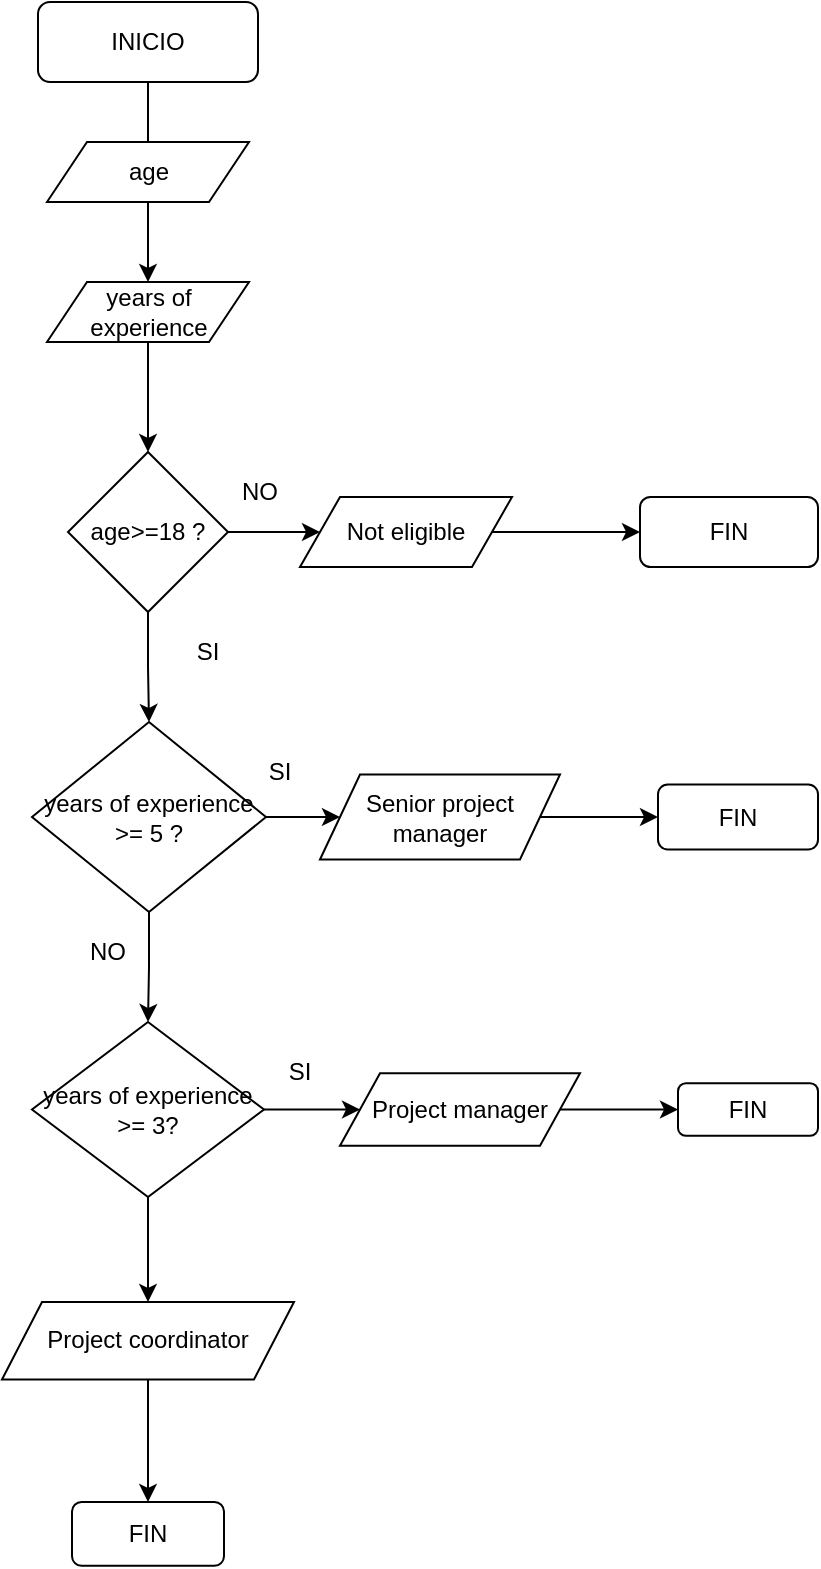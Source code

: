 <mxfile version="24.4.0" type="github">
  <diagram id="TAjg3plOnlYs0avojOYH" name="EXERCISE-13">
    <mxGraphModel dx="1120" dy="434" grid="1" gridSize="10" guides="1" tooltips="1" connect="1" arrows="1" fold="1" page="1" pageScale="1" pageWidth="827" pageHeight="1169" math="0" shadow="0">
      <root>
        <mxCell id="0" />
        <mxCell id="1" parent="0" />
        <mxCell id="K8NPNxDs3kmQBRjw_y13-3" value="" style="edgeStyle=orthogonalEdgeStyle;rounded=0;orthogonalLoop=1;jettySize=auto;html=1;" parent="1" source="ftaZzOt1HhGIfBfh_Q-P-1" target="K8NPNxDs3kmQBRjw_y13-2" edge="1">
          <mxGeometry relative="1" as="geometry" />
        </mxCell>
        <mxCell id="ftaZzOt1HhGIfBfh_Q-P-1" value="INICIO" style="rounded=1;whiteSpace=wrap;html=1;" parent="1" vertex="1">
          <mxGeometry x="359" y="40" width="110" height="40" as="geometry" />
        </mxCell>
        <mxCell id="K8NPNxDs3kmQBRjw_y13-1" value="age" style="shape=parallelogram;perimeter=parallelogramPerimeter;whiteSpace=wrap;html=1;fixedSize=1;" parent="1" vertex="1">
          <mxGeometry x="363.5" y="110" width="101" height="30" as="geometry" />
        </mxCell>
        <mxCell id="KXCqL8sGunZgtVlbEVoh-2" value="" style="edgeStyle=orthogonalEdgeStyle;rounded=0;orthogonalLoop=1;jettySize=auto;html=1;" parent="1" source="K8NPNxDs3kmQBRjw_y13-2" target="KXCqL8sGunZgtVlbEVoh-1" edge="1">
          <mxGeometry relative="1" as="geometry" />
        </mxCell>
        <mxCell id="K8NPNxDs3kmQBRjw_y13-2" value="years of experience" style="shape=parallelogram;perimeter=parallelogramPerimeter;whiteSpace=wrap;html=1;fixedSize=1;" parent="1" vertex="1">
          <mxGeometry x="363.5" y="180" width="101" height="30" as="geometry" />
        </mxCell>
        <mxCell id="KXCqL8sGunZgtVlbEVoh-4" value="" style="edgeStyle=orthogonalEdgeStyle;rounded=0;orthogonalLoop=1;jettySize=auto;html=1;" parent="1" source="KXCqL8sGunZgtVlbEVoh-1" target="KXCqL8sGunZgtVlbEVoh-3" edge="1">
          <mxGeometry relative="1" as="geometry" />
        </mxCell>
        <mxCell id="KXCqL8sGunZgtVlbEVoh-10" value="" style="edgeStyle=orthogonalEdgeStyle;rounded=0;orthogonalLoop=1;jettySize=auto;html=1;" parent="1" source="KXCqL8sGunZgtVlbEVoh-1" target="KXCqL8sGunZgtVlbEVoh-9" edge="1">
          <mxGeometry relative="1" as="geometry" />
        </mxCell>
        <mxCell id="KXCqL8sGunZgtVlbEVoh-1" value="age&amp;gt;=18 ?" style="rhombus;whiteSpace=wrap;html=1;" parent="1" vertex="1">
          <mxGeometry x="374" y="265" width="80" height="80" as="geometry" />
        </mxCell>
        <mxCell id="KXCqL8sGunZgtVlbEVoh-6" value="" style="edgeStyle=orthogonalEdgeStyle;rounded=0;orthogonalLoop=1;jettySize=auto;html=1;" parent="1" source="KXCqL8sGunZgtVlbEVoh-3" target="KXCqL8sGunZgtVlbEVoh-5" edge="1">
          <mxGeometry relative="1" as="geometry" />
        </mxCell>
        <mxCell id="KXCqL8sGunZgtVlbEVoh-12" value="" style="edgeStyle=orthogonalEdgeStyle;rounded=0;orthogonalLoop=1;jettySize=auto;html=1;" parent="1" source="KXCqL8sGunZgtVlbEVoh-3" target="KXCqL8sGunZgtVlbEVoh-11" edge="1">
          <mxGeometry relative="1" as="geometry" />
        </mxCell>
        <mxCell id="KXCqL8sGunZgtVlbEVoh-3" value="years of experience &amp;gt;= 5 ?" style="rhombus;whiteSpace=wrap;html=1;" parent="1" vertex="1">
          <mxGeometry x="356" y="400" width="117" height="95" as="geometry" />
        </mxCell>
        <mxCell id="KXCqL8sGunZgtVlbEVoh-8" value="" style="edgeStyle=orthogonalEdgeStyle;rounded=0;orthogonalLoop=1;jettySize=auto;html=1;" parent="1" source="KXCqL8sGunZgtVlbEVoh-5" target="KXCqL8sGunZgtVlbEVoh-7" edge="1">
          <mxGeometry relative="1" as="geometry" />
        </mxCell>
        <mxCell id="KXCqL8sGunZgtVlbEVoh-14" value="" style="edgeStyle=orthogonalEdgeStyle;rounded=0;orthogonalLoop=1;jettySize=auto;html=1;" parent="1" source="KXCqL8sGunZgtVlbEVoh-5" target="KXCqL8sGunZgtVlbEVoh-13" edge="1">
          <mxGeometry relative="1" as="geometry" />
        </mxCell>
        <mxCell id="KXCqL8sGunZgtVlbEVoh-5" value="years of experience &amp;gt;= 3?" style="rhombus;whiteSpace=wrap;html=1;" parent="1" vertex="1">
          <mxGeometry x="356" y="550" width="116" height="87.5" as="geometry" />
        </mxCell>
        <mxCell id="KXCqL8sGunZgtVlbEVoh-16" value="" style="edgeStyle=orthogonalEdgeStyle;rounded=0;orthogonalLoop=1;jettySize=auto;html=1;" parent="1" source="KXCqL8sGunZgtVlbEVoh-7" target="KXCqL8sGunZgtVlbEVoh-15" edge="1">
          <mxGeometry relative="1" as="geometry" />
        </mxCell>
        <mxCell id="KXCqL8sGunZgtVlbEVoh-7" value="Project coordinator" style="shape=parallelogram;perimeter=parallelogramPerimeter;whiteSpace=wrap;html=1;fixedSize=1;" parent="1" vertex="1">
          <mxGeometry x="341" y="690" width="146" height="38.75" as="geometry" />
        </mxCell>
        <mxCell id="KXCqL8sGunZgtVlbEVoh-18" value="" style="edgeStyle=orthogonalEdgeStyle;rounded=0;orthogonalLoop=1;jettySize=auto;html=1;" parent="1" source="KXCqL8sGunZgtVlbEVoh-9" target="KXCqL8sGunZgtVlbEVoh-17" edge="1">
          <mxGeometry relative="1" as="geometry" />
        </mxCell>
        <mxCell id="KXCqL8sGunZgtVlbEVoh-9" value="Not eligible" style="shape=parallelogram;perimeter=parallelogramPerimeter;whiteSpace=wrap;html=1;fixedSize=1;" parent="1" vertex="1">
          <mxGeometry x="490" y="287.5" width="106" height="35" as="geometry" />
        </mxCell>
        <mxCell id="KXCqL8sGunZgtVlbEVoh-20" value="" style="edgeStyle=orthogonalEdgeStyle;rounded=0;orthogonalLoop=1;jettySize=auto;html=1;" parent="1" source="KXCqL8sGunZgtVlbEVoh-11" target="KXCqL8sGunZgtVlbEVoh-19" edge="1">
          <mxGeometry relative="1" as="geometry" />
        </mxCell>
        <mxCell id="KXCqL8sGunZgtVlbEVoh-11" value="Senior project manager" style="shape=parallelogram;perimeter=parallelogramPerimeter;whiteSpace=wrap;html=1;fixedSize=1;" parent="1" vertex="1">
          <mxGeometry x="500" y="426.25" width="120" height="42.5" as="geometry" />
        </mxCell>
        <mxCell id="KXCqL8sGunZgtVlbEVoh-22" value="" style="edgeStyle=orthogonalEdgeStyle;rounded=0;orthogonalLoop=1;jettySize=auto;html=1;" parent="1" source="KXCqL8sGunZgtVlbEVoh-13" target="KXCqL8sGunZgtVlbEVoh-21" edge="1">
          <mxGeometry relative="1" as="geometry" />
        </mxCell>
        <mxCell id="KXCqL8sGunZgtVlbEVoh-13" value="Project manager" style="shape=parallelogram;perimeter=parallelogramPerimeter;whiteSpace=wrap;html=1;fixedSize=1;" parent="1" vertex="1">
          <mxGeometry x="510" y="575.63" width="120" height="36.25" as="geometry" />
        </mxCell>
        <mxCell id="KXCqL8sGunZgtVlbEVoh-15" value="FIN" style="rounded=1;whiteSpace=wrap;html=1;" parent="1" vertex="1">
          <mxGeometry x="376" y="790" width="76" height="31.87" as="geometry" />
        </mxCell>
        <mxCell id="KXCqL8sGunZgtVlbEVoh-17" value="FIN" style="rounded=1;whiteSpace=wrap;html=1;" parent="1" vertex="1">
          <mxGeometry x="660" y="287.5" width="89" height="35" as="geometry" />
        </mxCell>
        <mxCell id="KXCqL8sGunZgtVlbEVoh-19" value="FIN" style="rounded=1;whiteSpace=wrap;html=1;" parent="1" vertex="1">
          <mxGeometry x="669" y="431.25" width="80" height="32.5" as="geometry" />
        </mxCell>
        <mxCell id="KXCqL8sGunZgtVlbEVoh-21" value="FIN" style="rounded=1;whiteSpace=wrap;html=1;" parent="1" vertex="1">
          <mxGeometry x="679" y="580.63" width="70" height="26.25" as="geometry" />
        </mxCell>
        <mxCell id="KXCqL8sGunZgtVlbEVoh-24" value="NO" style="text;strokeColor=none;align=center;fillColor=none;html=1;verticalAlign=middle;whiteSpace=wrap;rounded=0;" parent="1" vertex="1">
          <mxGeometry x="440" y="270" width="60" height="30" as="geometry" />
        </mxCell>
        <mxCell id="KXCqL8sGunZgtVlbEVoh-25" value="SI" style="text;strokeColor=none;align=center;fillColor=none;html=1;verticalAlign=middle;whiteSpace=wrap;rounded=0;" parent="1" vertex="1">
          <mxGeometry x="414" y="350" width="60" height="30" as="geometry" />
        </mxCell>
        <mxCell id="KXCqL8sGunZgtVlbEVoh-26" value="SI" style="text;strokeColor=none;align=center;fillColor=none;html=1;verticalAlign=middle;whiteSpace=wrap;rounded=0;" parent="1" vertex="1">
          <mxGeometry x="450" y="410" width="60" height="30" as="geometry" />
        </mxCell>
        <mxCell id="KXCqL8sGunZgtVlbEVoh-27" value="NO" style="text;strokeColor=none;align=center;fillColor=none;html=1;verticalAlign=middle;whiteSpace=wrap;rounded=0;" parent="1" vertex="1">
          <mxGeometry x="363.5" y="500" width="60" height="30" as="geometry" />
        </mxCell>
        <mxCell id="KXCqL8sGunZgtVlbEVoh-28" value="SI" style="text;strokeColor=none;align=center;fillColor=none;html=1;verticalAlign=middle;whiteSpace=wrap;rounded=0;" parent="1" vertex="1">
          <mxGeometry x="460" y="560" width="60" height="30" as="geometry" />
        </mxCell>
      </root>
    </mxGraphModel>
  </diagram>
</mxfile>
